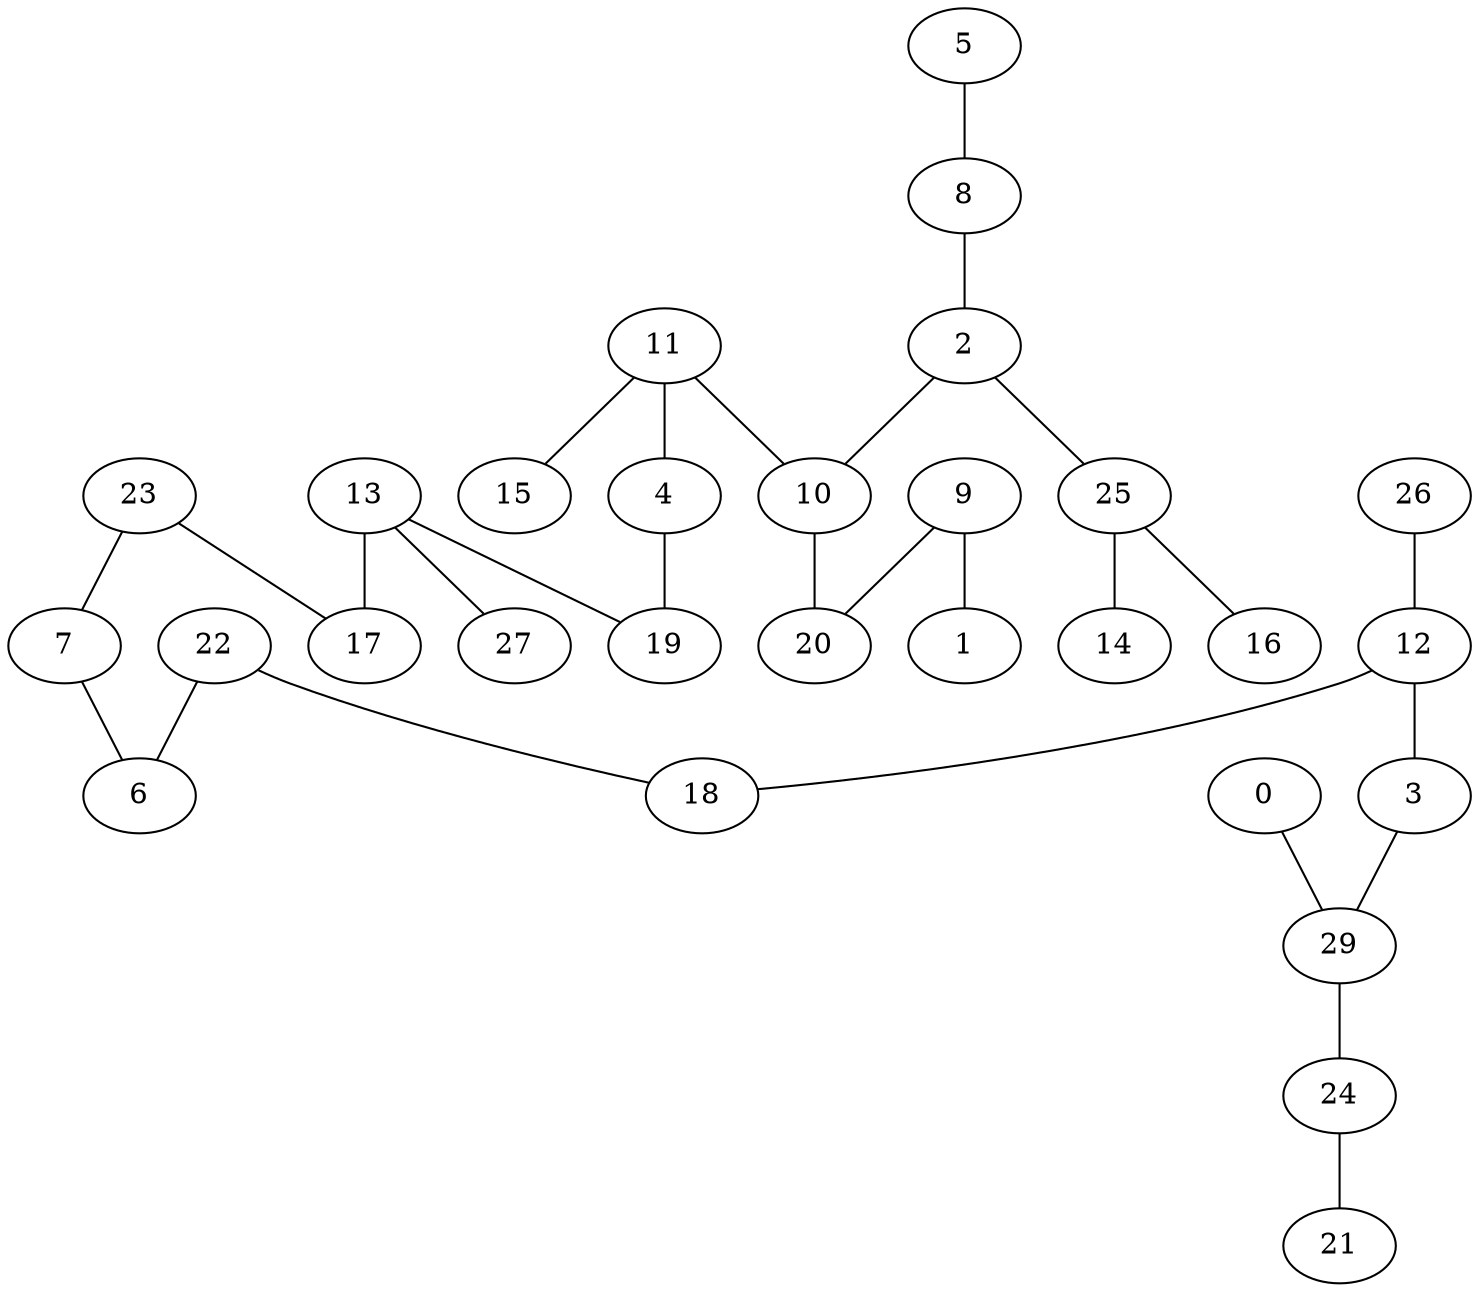 graph{
12 -- 18;
22 -- 6;
2 -- 10;
25 -- 14;
12 -- 3;
11 -- 10;
10 -- 20;
11 -- 15;
3 -- 29;
13 -- 19;
0 -- 29;
25 -- 16;
23 -- 17;
11 -- 4;
24 -- 21;
22 -- 18;
7 -- 6;
29 -- 24;
9 -- 1;
13 -- 27;
2 -- 25;
26 -- 12;
8 -- 2;
5 -- 8;
9 -- 20;
13 -- 17;
4 -- 19;
23 -- 7;
}
